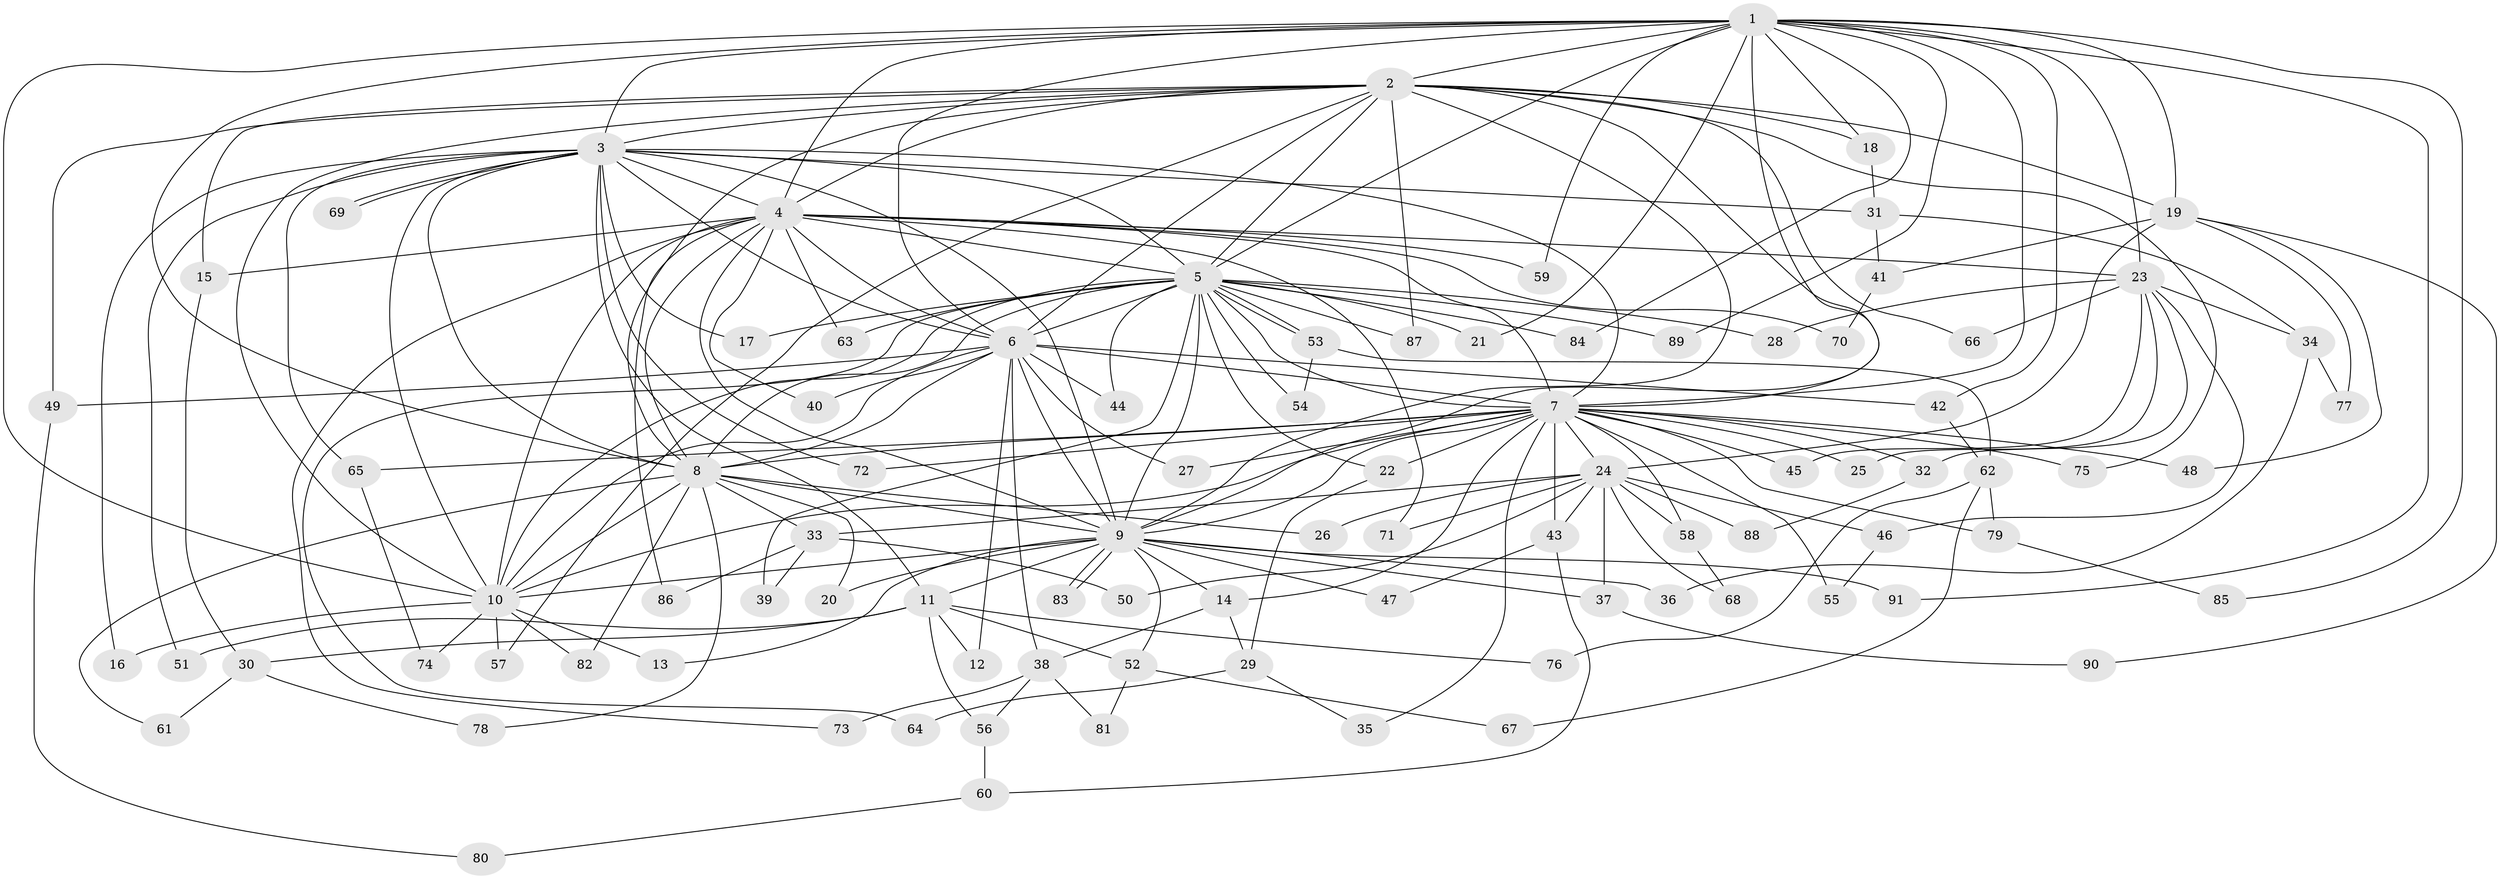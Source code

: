 // Generated by graph-tools (version 1.1) at 2025/01/03/09/25 03:01:33]
// undirected, 91 vertices, 207 edges
graph export_dot {
graph [start="1"]
  node [color=gray90,style=filled];
  1;
  2;
  3;
  4;
  5;
  6;
  7;
  8;
  9;
  10;
  11;
  12;
  13;
  14;
  15;
  16;
  17;
  18;
  19;
  20;
  21;
  22;
  23;
  24;
  25;
  26;
  27;
  28;
  29;
  30;
  31;
  32;
  33;
  34;
  35;
  36;
  37;
  38;
  39;
  40;
  41;
  42;
  43;
  44;
  45;
  46;
  47;
  48;
  49;
  50;
  51;
  52;
  53;
  54;
  55;
  56;
  57;
  58;
  59;
  60;
  61;
  62;
  63;
  64;
  65;
  66;
  67;
  68;
  69;
  70;
  71;
  72;
  73;
  74;
  75;
  76;
  77;
  78;
  79;
  80;
  81;
  82;
  83;
  84;
  85;
  86;
  87;
  88;
  89;
  90;
  91;
  1 -- 2;
  1 -- 3;
  1 -- 4;
  1 -- 5;
  1 -- 6;
  1 -- 7;
  1 -- 8;
  1 -- 9;
  1 -- 10;
  1 -- 18;
  1 -- 19;
  1 -- 21;
  1 -- 23;
  1 -- 42;
  1 -- 59;
  1 -- 84;
  1 -- 85;
  1 -- 89;
  1 -- 91;
  2 -- 3;
  2 -- 4;
  2 -- 5;
  2 -- 6;
  2 -- 7;
  2 -- 8;
  2 -- 9;
  2 -- 10;
  2 -- 15;
  2 -- 18;
  2 -- 19;
  2 -- 49;
  2 -- 57;
  2 -- 66;
  2 -- 75;
  2 -- 87;
  3 -- 4;
  3 -- 5;
  3 -- 6;
  3 -- 7;
  3 -- 8;
  3 -- 9;
  3 -- 10;
  3 -- 11;
  3 -- 16;
  3 -- 17;
  3 -- 31;
  3 -- 51;
  3 -- 65;
  3 -- 69;
  3 -- 69;
  3 -- 72;
  4 -- 5;
  4 -- 6;
  4 -- 7;
  4 -- 8;
  4 -- 9;
  4 -- 10;
  4 -- 15;
  4 -- 23;
  4 -- 40;
  4 -- 59;
  4 -- 63;
  4 -- 70;
  4 -- 71;
  4 -- 73;
  4 -- 86;
  5 -- 6;
  5 -- 7;
  5 -- 8;
  5 -- 9;
  5 -- 10;
  5 -- 17;
  5 -- 21;
  5 -- 22;
  5 -- 28;
  5 -- 39;
  5 -- 44;
  5 -- 53;
  5 -- 53;
  5 -- 54;
  5 -- 63;
  5 -- 64;
  5 -- 84;
  5 -- 87;
  5 -- 89;
  6 -- 7;
  6 -- 8;
  6 -- 9;
  6 -- 10;
  6 -- 12;
  6 -- 27;
  6 -- 38;
  6 -- 40;
  6 -- 42;
  6 -- 44;
  6 -- 49;
  7 -- 8;
  7 -- 9;
  7 -- 10;
  7 -- 14;
  7 -- 22;
  7 -- 24;
  7 -- 25;
  7 -- 27;
  7 -- 32;
  7 -- 35;
  7 -- 43;
  7 -- 45;
  7 -- 48;
  7 -- 55;
  7 -- 58;
  7 -- 65;
  7 -- 72;
  7 -- 75;
  7 -- 79;
  8 -- 9;
  8 -- 10;
  8 -- 20;
  8 -- 26;
  8 -- 33;
  8 -- 61;
  8 -- 78;
  8 -- 82;
  9 -- 10;
  9 -- 11;
  9 -- 13;
  9 -- 14;
  9 -- 20;
  9 -- 36;
  9 -- 37;
  9 -- 47;
  9 -- 52;
  9 -- 83;
  9 -- 83;
  9 -- 91;
  10 -- 13;
  10 -- 16;
  10 -- 57;
  10 -- 74;
  10 -- 82;
  11 -- 12;
  11 -- 30;
  11 -- 51;
  11 -- 52;
  11 -- 56;
  11 -- 76;
  14 -- 29;
  14 -- 38;
  15 -- 30;
  18 -- 31;
  19 -- 24;
  19 -- 41;
  19 -- 48;
  19 -- 77;
  19 -- 90;
  22 -- 29;
  23 -- 25;
  23 -- 28;
  23 -- 32;
  23 -- 34;
  23 -- 45;
  23 -- 46;
  23 -- 66;
  24 -- 26;
  24 -- 33;
  24 -- 37;
  24 -- 43;
  24 -- 46;
  24 -- 50;
  24 -- 58;
  24 -- 68;
  24 -- 71;
  24 -- 88;
  29 -- 35;
  29 -- 64;
  30 -- 61;
  30 -- 78;
  31 -- 34;
  31 -- 41;
  32 -- 88;
  33 -- 39;
  33 -- 50;
  33 -- 86;
  34 -- 36;
  34 -- 77;
  37 -- 90;
  38 -- 56;
  38 -- 73;
  38 -- 81;
  41 -- 70;
  42 -- 62;
  43 -- 47;
  43 -- 60;
  46 -- 55;
  49 -- 80;
  52 -- 67;
  52 -- 81;
  53 -- 54;
  53 -- 62;
  56 -- 60;
  58 -- 68;
  60 -- 80;
  62 -- 67;
  62 -- 76;
  62 -- 79;
  65 -- 74;
  79 -- 85;
}
